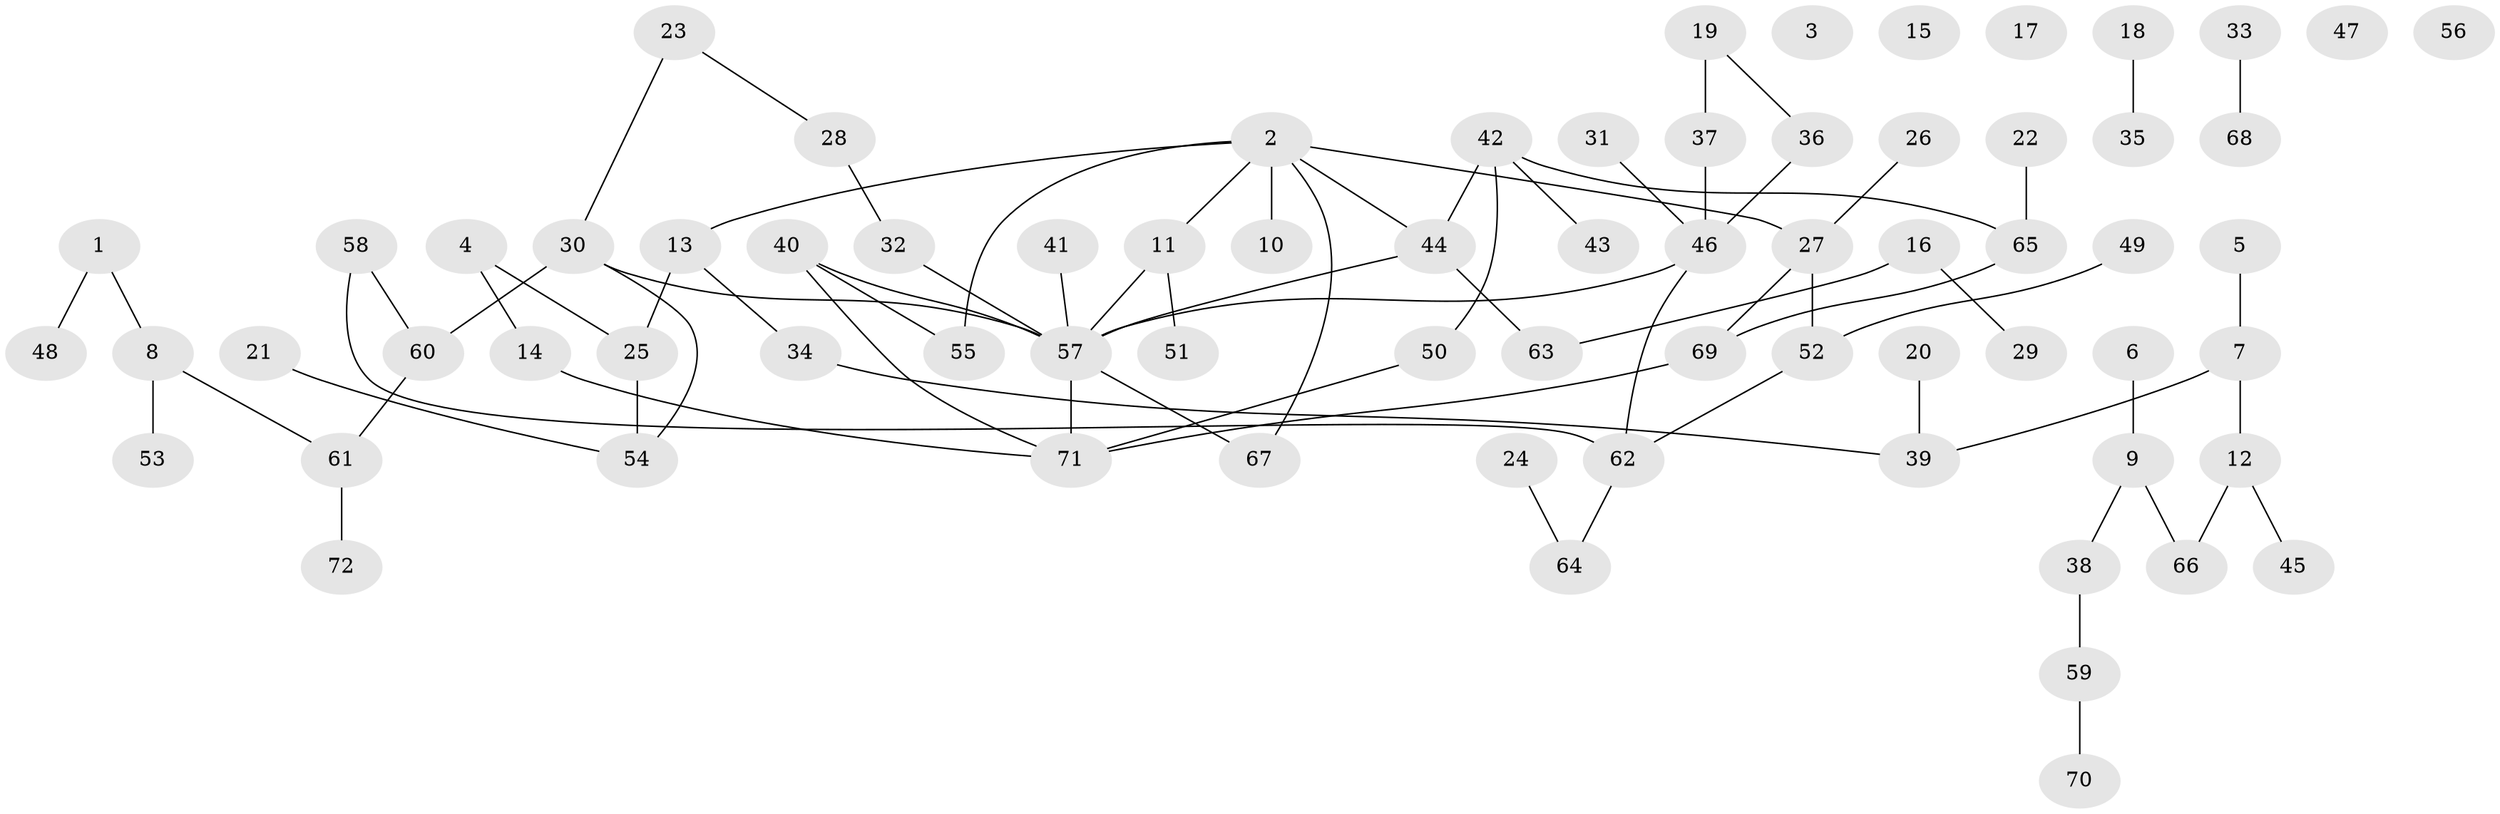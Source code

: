 // coarse degree distribution, {1: 0.3541666666666667, 7: 0.020833333333333332, 0: 0.14583333333333334, 2: 0.16666666666666666, 4: 0.14583333333333334, 3: 0.125, 5: 0.020833333333333332, 11: 0.020833333333333332}
// Generated by graph-tools (version 1.1) at 2025/41/03/06/25 10:41:22]
// undirected, 72 vertices, 77 edges
graph export_dot {
graph [start="1"]
  node [color=gray90,style=filled];
  1;
  2;
  3;
  4;
  5;
  6;
  7;
  8;
  9;
  10;
  11;
  12;
  13;
  14;
  15;
  16;
  17;
  18;
  19;
  20;
  21;
  22;
  23;
  24;
  25;
  26;
  27;
  28;
  29;
  30;
  31;
  32;
  33;
  34;
  35;
  36;
  37;
  38;
  39;
  40;
  41;
  42;
  43;
  44;
  45;
  46;
  47;
  48;
  49;
  50;
  51;
  52;
  53;
  54;
  55;
  56;
  57;
  58;
  59;
  60;
  61;
  62;
  63;
  64;
  65;
  66;
  67;
  68;
  69;
  70;
  71;
  72;
  1 -- 8;
  1 -- 48;
  2 -- 10;
  2 -- 11;
  2 -- 13;
  2 -- 27;
  2 -- 44;
  2 -- 55;
  2 -- 67;
  4 -- 14;
  4 -- 25;
  5 -- 7;
  6 -- 9;
  7 -- 12;
  7 -- 39;
  8 -- 53;
  8 -- 61;
  9 -- 38;
  9 -- 66;
  11 -- 51;
  11 -- 57;
  12 -- 45;
  12 -- 66;
  13 -- 25;
  13 -- 34;
  14 -- 71;
  16 -- 29;
  16 -- 63;
  18 -- 35;
  19 -- 36;
  19 -- 37;
  20 -- 39;
  21 -- 54;
  22 -- 65;
  23 -- 28;
  23 -- 30;
  24 -- 64;
  25 -- 54;
  26 -- 27;
  27 -- 52;
  27 -- 69;
  28 -- 32;
  30 -- 54;
  30 -- 57;
  30 -- 60;
  31 -- 46;
  32 -- 57;
  33 -- 68;
  34 -- 39;
  36 -- 46;
  37 -- 46;
  38 -- 59;
  40 -- 55;
  40 -- 57;
  40 -- 71;
  41 -- 57;
  42 -- 43;
  42 -- 44;
  42 -- 50;
  42 -- 65;
  44 -- 57;
  44 -- 63;
  46 -- 57;
  46 -- 62;
  49 -- 52;
  50 -- 71;
  52 -- 62;
  57 -- 67;
  57 -- 71;
  58 -- 60;
  58 -- 62;
  59 -- 70;
  60 -- 61;
  61 -- 72;
  62 -- 64;
  65 -- 69;
  69 -- 71;
}
